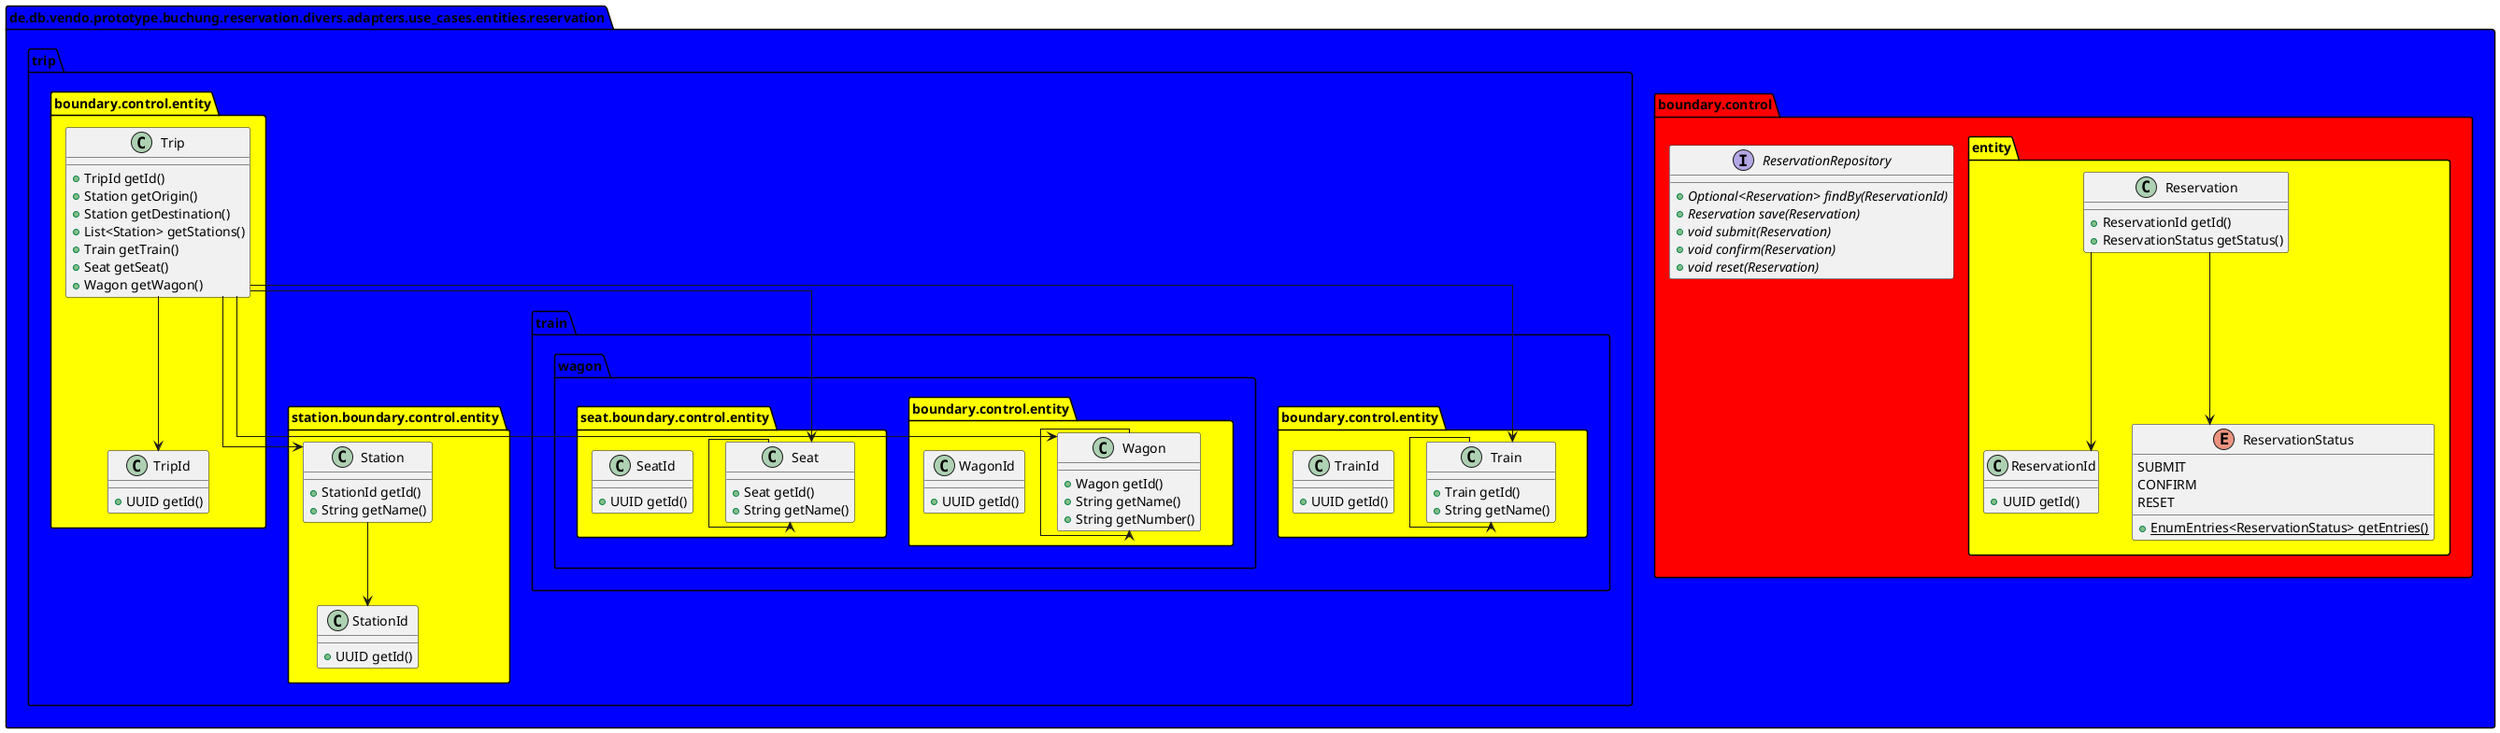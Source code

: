 @startuml
!pragma useIntermediatePackages false
skinparam linetype ortho
show stereotype
package divers as de.db.vendo.prototype.buchung.reservation.divers #blue {}
package adapters as de.db.vendo.prototype.buchung.reservation.divers.adapters #blue {}
package use_cases as de.db.vendo.prototype.buchung.reservation.divers.adapters.use_cases #blue {}
package entities as de.db.vendo.prototype.buchung.reservation.divers.adapters.use_cases.entities #blue {}
package reservation as de.db.vendo.prototype.buchung.reservation.divers.adapters.use_cases.entities.reservation #blue {}
package boundary as de.db.vendo.prototype.buchung.reservation.divers.adapters.use_cases.entities.reservation.boundary #gray {}
package control as de.db.vendo.prototype.buchung.reservation.divers.adapters.use_cases.entities.reservation.boundary.control #red {}
package entity as de.db.vendo.prototype.buchung.reservation.divers.adapters.use_cases.entities.reservation.boundary.control.entity #yellow {}
package trip as de.db.vendo.prototype.buchung.reservation.divers.adapters.use_cases.entities.reservation.trip #blue {}
package boundary as de.db.vendo.prototype.buchung.reservation.divers.adapters.use_cases.entities.reservation.trip.boundary #gray {}
package control as de.db.vendo.prototype.buchung.reservation.divers.adapters.use_cases.entities.reservation.trip.boundary.control #red {}
package entity as de.db.vendo.prototype.buchung.reservation.divers.adapters.use_cases.entities.reservation.trip.boundary.control.entity #yellow {}
package station as de.db.vendo.prototype.buchung.reservation.divers.adapters.use_cases.entities.reservation.trip.station #blue {}
package boundary as de.db.vendo.prototype.buchung.reservation.divers.adapters.use_cases.entities.reservation.trip.station.boundary #gray {}
package control as de.db.vendo.prototype.buchung.reservation.divers.adapters.use_cases.entities.reservation.trip.station.boundary.control #red {}
package entity as de.db.vendo.prototype.buchung.reservation.divers.adapters.use_cases.entities.reservation.trip.station.boundary.control.entity #yellow {}
package train as de.db.vendo.prototype.buchung.reservation.divers.adapters.use_cases.entities.reservation.trip.train #blue {}
package boundary as de.db.vendo.prototype.buchung.reservation.divers.adapters.use_cases.entities.reservation.trip.train.boundary #gray {}
package control as de.db.vendo.prototype.buchung.reservation.divers.adapters.use_cases.entities.reservation.trip.train.boundary.control #red {}
package entity as de.db.vendo.prototype.buchung.reservation.divers.adapters.use_cases.entities.reservation.trip.train.boundary.control.entity #yellow {}
package wagon as de.db.vendo.prototype.buchung.reservation.divers.adapters.use_cases.entities.reservation.trip.train.wagon #blue {}
package boundary as de.db.vendo.prototype.buchung.reservation.divers.adapters.use_cases.entities.reservation.trip.train.wagon.boundary #gray {}
package control as de.db.vendo.prototype.buchung.reservation.divers.adapters.use_cases.entities.reservation.trip.train.wagon.boundary.control #red {}
package entity as de.db.vendo.prototype.buchung.reservation.divers.adapters.use_cases.entities.reservation.trip.train.wagon.boundary.control.entity #yellow {}
package seat as de.db.vendo.prototype.buchung.reservation.divers.adapters.use_cases.entities.reservation.trip.train.wagon.seat #blue {}
package boundary as de.db.vendo.prototype.buchung.reservation.divers.adapters.use_cases.entities.reservation.trip.train.wagon.seat.boundary #gray {}
package control as de.db.vendo.prototype.buchung.reservation.divers.adapters.use_cases.entities.reservation.trip.train.wagon.seat.boundary.control #red {}
package entity as de.db.vendo.prototype.buchung.reservation.divers.adapters.use_cases.entities.reservation.trip.train.wagon.seat.boundary.control.entity #yellow {}

interface "ReservationRepository" as de.db.vendo.prototype.buchung.reservation.divers.adapters.use_cases.entities.reservation.boundary.control.ReservationRepository {
  + {abstract}Optional<Reservation> findBy(ReservationId)
  + {abstract}Reservation save(Reservation)
  + {abstract}void submit(Reservation)
  + {abstract}void confirm(Reservation)
  + {abstract}void reset(Reservation)
}
class "Reservation" as de.db.vendo.prototype.buchung.reservation.divers.adapters.use_cases.entities.reservation.boundary.control.entity.Reservation {
  +ReservationId getId()
  +ReservationStatus getStatus()
}
class "ReservationId" as de.db.vendo.prototype.buchung.reservation.divers.adapters.use_cases.entities.reservation.boundary.control.entity.ReservationId {
  +UUID getId()
}
enum "ReservationStatus" as de.db.vendo.prototype.buchung.reservation.divers.adapters.use_cases.entities.reservation.boundary.control.entity.ReservationStatus {
  SUBMIT
  CONFIRM
  RESET
  __
  + {static}EnumEntries<ReservationStatus> getEntries()
}
class "Trip" as de.db.vendo.prototype.buchung.reservation.divers.adapters.use_cases.entities.reservation.trip.boundary.control.entity.Trip {
  +TripId getId()
  +Station getOrigin()
  +Station getDestination()
  +List<Station> getStations()
  +Train getTrain()
  +Seat getSeat()
  +Wagon getWagon()
}
class "TripId" as de.db.vendo.prototype.buchung.reservation.divers.adapters.use_cases.entities.reservation.trip.boundary.control.entity.TripId {
  +UUID getId()
}
class "Station" as de.db.vendo.prototype.buchung.reservation.divers.adapters.use_cases.entities.reservation.trip.station.boundary.control.entity.Station {
  +StationId getId()
  +String getName()
}
class "StationId" as de.db.vendo.prototype.buchung.reservation.divers.adapters.use_cases.entities.reservation.trip.station.boundary.control.entity.StationId {
  +UUID getId()
}
class "Train" as de.db.vendo.prototype.buchung.reservation.divers.adapters.use_cases.entities.reservation.trip.train.boundary.control.entity.Train {
  +Train getId()
  +String getName()
}
class "TrainId" as de.db.vendo.prototype.buchung.reservation.divers.adapters.use_cases.entities.reservation.trip.train.boundary.control.entity.TrainId {
  +UUID getId()
}
class "Wagon" as de.db.vendo.prototype.buchung.reservation.divers.adapters.use_cases.entities.reservation.trip.train.wagon.boundary.control.entity.Wagon {
  +Wagon getId()
  +String getName()
  +String getNumber()
}
class "WagonId" as de.db.vendo.prototype.buchung.reservation.divers.adapters.use_cases.entities.reservation.trip.train.wagon.boundary.control.entity.WagonId {
  +UUID getId()
}
class "Seat" as de.db.vendo.prototype.buchung.reservation.divers.adapters.use_cases.entities.reservation.trip.train.wagon.seat.boundary.control.entity.Seat {
  +Seat getId()
  +String getName()
}
class "SeatId" as de.db.vendo.prototype.buchung.reservation.divers.adapters.use_cases.entities.reservation.trip.train.wagon.seat.boundary.control.entity.SeatId {
  +UUID getId()
}
de.db.vendo.prototype.buchung.reservation.divers.adapters.use_cases.entities.reservation.boundary.control.entity.Reservation --> de.db.vendo.prototype.buchung.reservation.divers.adapters.use_cases.entities.reservation.boundary.control.entity.ReservationId
de.db.vendo.prototype.buchung.reservation.divers.adapters.use_cases.entities.reservation.boundary.control.entity.Reservation --> de.db.vendo.prototype.buchung.reservation.divers.adapters.use_cases.entities.reservation.boundary.control.entity.ReservationStatus
de.db.vendo.prototype.buchung.reservation.divers.adapters.use_cases.entities.reservation.trip.boundary.control.entity.Trip --> de.db.vendo.prototype.buchung.reservation.divers.adapters.use_cases.entities.reservation.trip.boundary.control.entity.TripId
de.db.vendo.prototype.buchung.reservation.divers.adapters.use_cases.entities.reservation.trip.boundary.control.entity.Trip --> de.db.vendo.prototype.buchung.reservation.divers.adapters.use_cases.entities.reservation.trip.station.boundary.control.entity.Station
de.db.vendo.prototype.buchung.reservation.divers.adapters.use_cases.entities.reservation.trip.boundary.control.entity.Trip --> de.db.vendo.prototype.buchung.reservation.divers.adapters.use_cases.entities.reservation.trip.train.wagon.seat.boundary.control.entity.Seat
de.db.vendo.prototype.buchung.reservation.divers.adapters.use_cases.entities.reservation.trip.boundary.control.entity.Trip --> de.db.vendo.prototype.buchung.reservation.divers.adapters.use_cases.entities.reservation.trip.train.boundary.control.entity.Train
de.db.vendo.prototype.buchung.reservation.divers.adapters.use_cases.entities.reservation.trip.boundary.control.entity.Trip --> de.db.vendo.prototype.buchung.reservation.divers.adapters.use_cases.entities.reservation.trip.train.wagon.boundary.control.entity.Wagon
de.db.vendo.prototype.buchung.reservation.divers.adapters.use_cases.entities.reservation.trip.station.boundary.control.entity.Station --> de.db.vendo.prototype.buchung.reservation.divers.adapters.use_cases.entities.reservation.trip.station.boundary.control.entity.StationId
de.db.vendo.prototype.buchung.reservation.divers.adapters.use_cases.entities.reservation.trip.train.boundary.control.entity.Train --> de.db.vendo.prototype.buchung.reservation.divers.adapters.use_cases.entities.reservation.trip.train.boundary.control.entity.Train
de.db.vendo.prototype.buchung.reservation.divers.adapters.use_cases.entities.reservation.trip.train.wagon.boundary.control.entity.Wagon --> de.db.vendo.prototype.buchung.reservation.divers.adapters.use_cases.entities.reservation.trip.train.wagon.boundary.control.entity.Wagon
de.db.vendo.prototype.buchung.reservation.divers.adapters.use_cases.entities.reservation.trip.train.wagon.seat.boundary.control.entity.Seat --> de.db.vendo.prototype.buchung.reservation.divers.adapters.use_cases.entities.reservation.trip.train.wagon.seat.boundary.control.entity.Seat
@enduml
